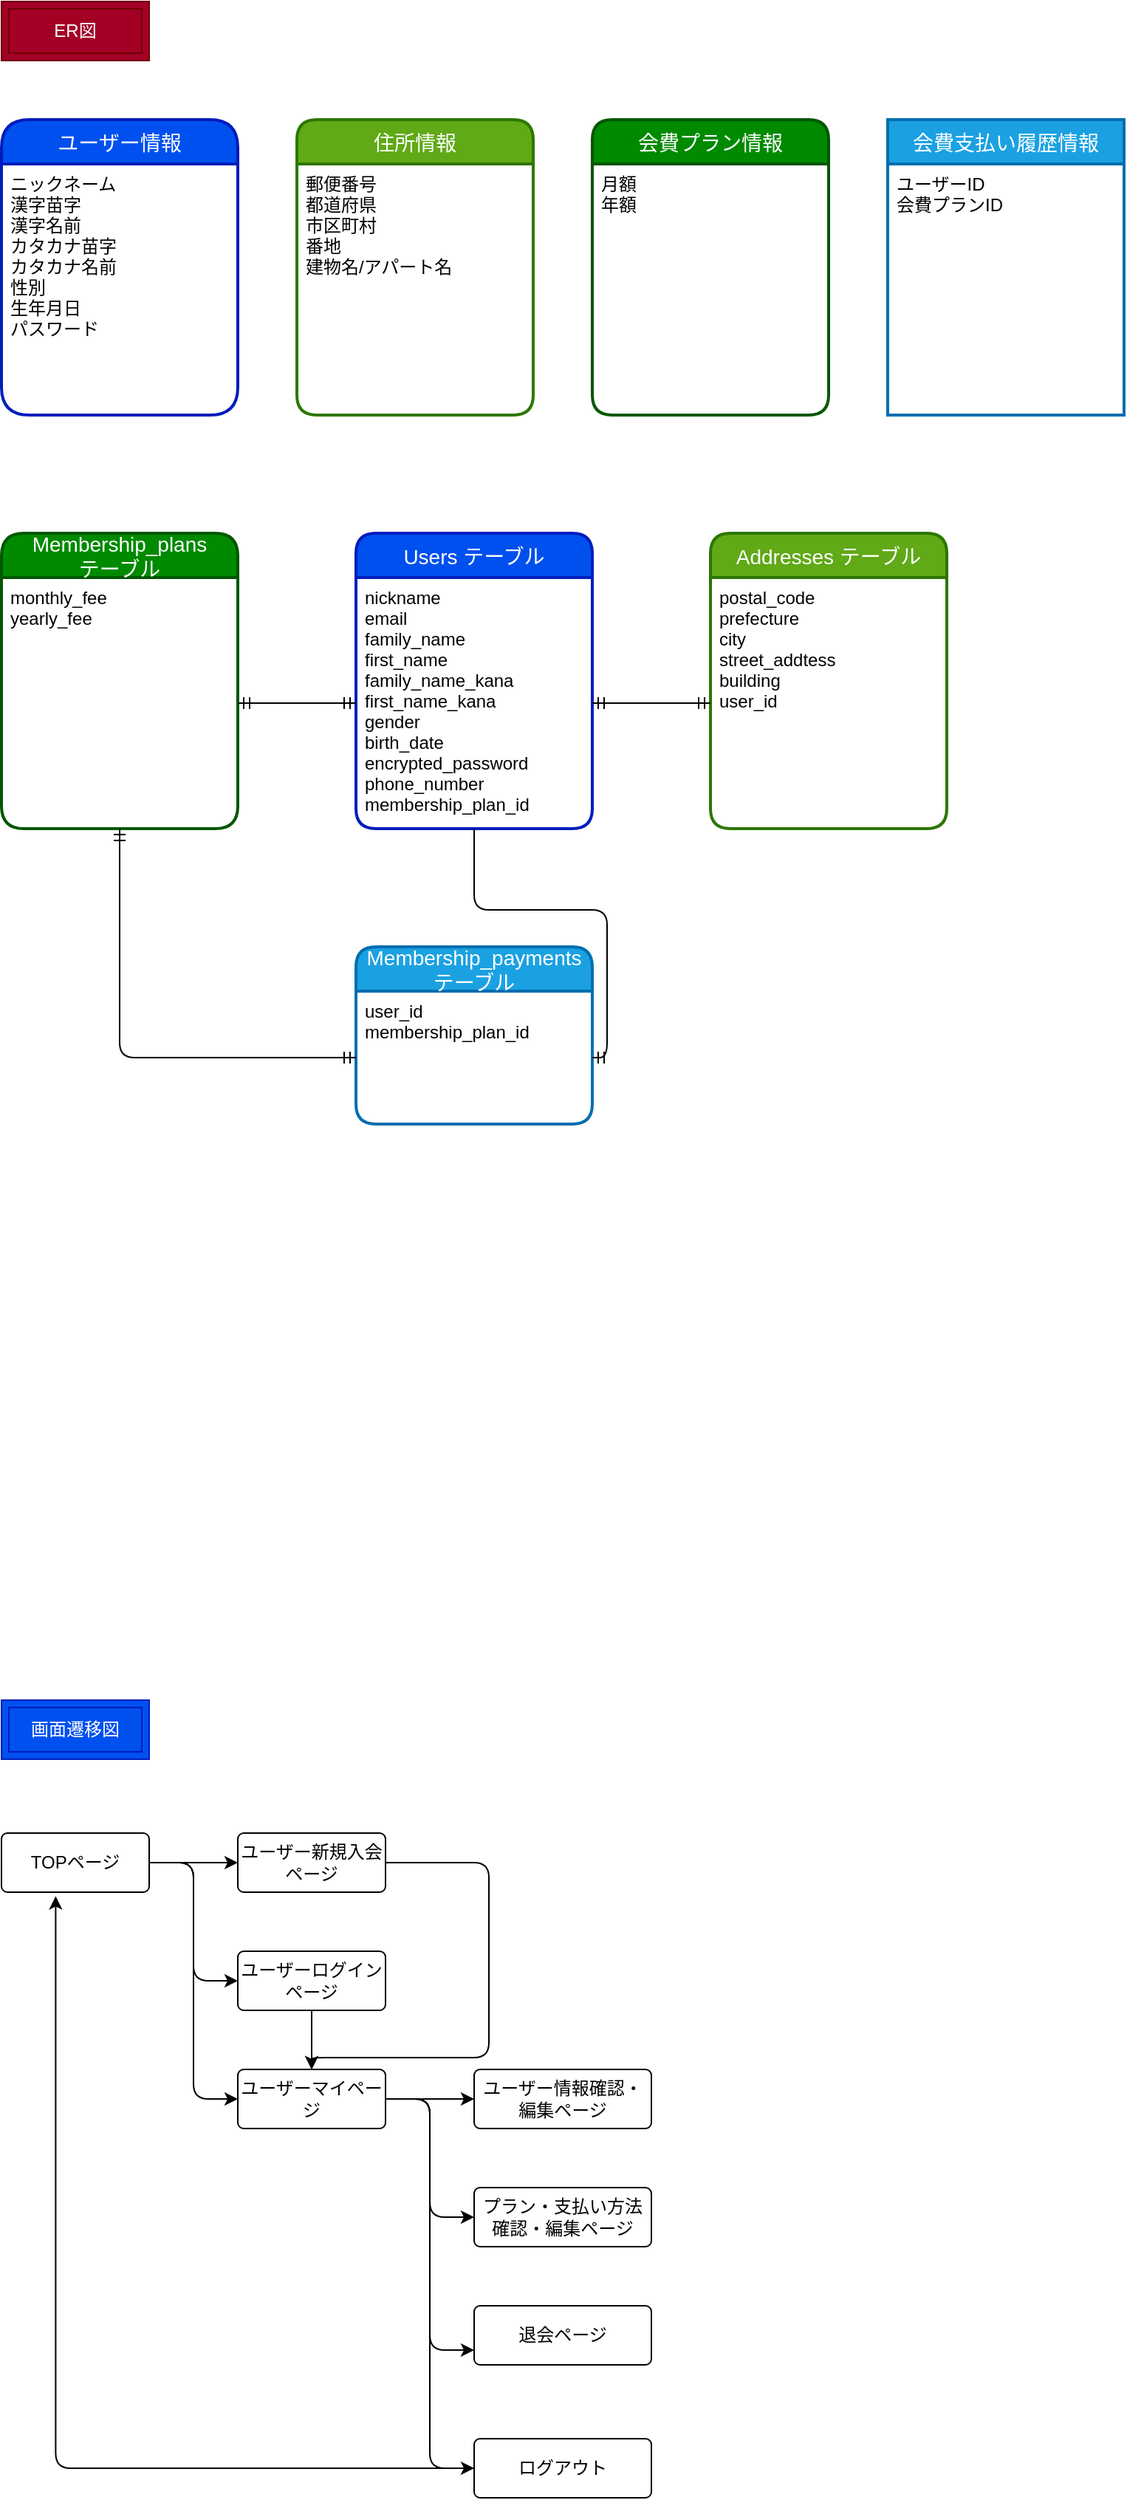 <mxfile>
    <diagram id="8muSIaTEP3tzejee536z" name="ページ1">
        <mxGraphModel dx="734" dy="462" grid="1" gridSize="10" guides="1" tooltips="1" connect="1" arrows="1" fold="1" page="1" pageScale="1" pageWidth="827" pageHeight="1169" math="0" shadow="0">
            <root>
                <mxCell id="0"/>
                <mxCell id="1" parent="0"/>
                <mxCell id="74" value="住所情報" style="swimlane;childLayout=stackLayout;horizontal=1;startSize=30;horizontalStack=0;rounded=1;fontSize=14;fontStyle=0;strokeWidth=2;resizeParent=0;resizeLast=1;shadow=0;dashed=0;align=center;fillColor=#60a917;fontColor=#ffffff;strokeColor=#2D7600;" vertex="1" parent="1">
                    <mxGeometry x="240" y="120" width="160" height="200" as="geometry"/>
                </mxCell>
                <mxCell id="75" value="郵便番号&#10;都道府県&#10;市区町村&#10;番地&#10;建物名/アパート名&#10;" style="align=left;strokeColor=none;fillColor=none;spacingLeft=4;fontSize=12;verticalAlign=top;resizable=0;rotatable=0;part=1;" vertex="1" parent="74">
                    <mxGeometry y="30" width="160" height="170" as="geometry"/>
                </mxCell>
                <mxCell id="76" value="ユーザー情報" style="swimlane;childLayout=stackLayout;horizontal=1;startSize=30;horizontalStack=0;rounded=1;fontSize=14;fontStyle=0;strokeWidth=2;resizeParent=0;resizeLast=1;shadow=0;dashed=0;align=center;fillColor=#0050ef;fontColor=#ffffff;strokeColor=#001DBC;arcSize=21;" vertex="1" parent="1">
                    <mxGeometry x="40" y="120" width="160" height="200" as="geometry"/>
                </mxCell>
                <mxCell id="77" value="ニックネーム&#10;漢字苗字&#10;漢字名前&#10;カタカナ苗字&#10;カタカナ名前&#10;性別&#10;生年月日&#10;パスワード&#10;" style="align=left;strokeColor=none;fillColor=none;spacingLeft=4;fontSize=12;verticalAlign=top;resizable=0;rotatable=0;part=1;" vertex="1" parent="76">
                    <mxGeometry y="30" width="160" height="170" as="geometry"/>
                </mxCell>
                <mxCell id="78" value="会費プラン情報" style="swimlane;childLayout=stackLayout;horizontal=1;startSize=30;horizontalStack=0;rounded=1;fontSize=14;fontStyle=0;strokeWidth=2;resizeParent=0;resizeLast=1;shadow=0;dashed=0;align=center;fillColor=#008a00;fontColor=#ffffff;strokeColor=#005700;" vertex="1" parent="1">
                    <mxGeometry x="440" y="120" width="160" height="200" as="geometry"/>
                </mxCell>
                <mxCell id="79" value="月額&#10;年額" style="align=left;strokeColor=none;fillColor=none;spacingLeft=4;fontSize=12;verticalAlign=top;resizable=0;rotatable=0;part=1;" vertex="1" parent="78">
                    <mxGeometry y="30" width="160" height="170" as="geometry"/>
                </mxCell>
                <mxCell id="80" value="会費支払い履歴情報" style="swimlane;childLayout=stackLayout;horizontal=1;startSize=30;horizontalStack=0;rounded=1;fontSize=14;fontStyle=0;strokeWidth=2;resizeParent=0;resizeLast=1;shadow=0;dashed=0;align=center;fillColor=#1ba1e2;fontColor=#ffffff;strokeColor=#006EAF;arcSize=0;" vertex="1" parent="1">
                    <mxGeometry x="640" y="120" width="160" height="200" as="geometry"/>
                </mxCell>
                <mxCell id="81" value="ユーザーID&#10;会費プランID" style="align=left;strokeColor=none;fillColor=none;spacingLeft=4;fontSize=12;verticalAlign=top;resizable=0;rotatable=0;part=1;" vertex="1" parent="80">
                    <mxGeometry y="30" width="160" height="170" as="geometry"/>
                </mxCell>
                <mxCell id="82" value="Users テーブル" style="swimlane;childLayout=stackLayout;horizontal=1;startSize=30;horizontalStack=0;rounded=1;fontSize=14;fontStyle=0;strokeWidth=2;resizeParent=0;resizeLast=1;shadow=0;dashed=0;align=center;fillColor=#0050ef;fontColor=#ffffff;strokeColor=#001DBC;" vertex="1" parent="1">
                    <mxGeometry x="280" y="400" width="160" height="200" as="geometry"/>
                </mxCell>
                <mxCell id="83" value="nickname&#10;email&#10;family_name&#10;first_name&#10;family_name_kana&#10;first_name_kana&#10;gender&#10;birth_date&#10;encrypted_password&#10;phone_number&#10;membership_plan_id" style="align=left;strokeColor=none;fillColor=none;spacingLeft=4;fontSize=12;verticalAlign=top;resizable=0;rotatable=0;part=1;" vertex="1" parent="82">
                    <mxGeometry y="30" width="160" height="170" as="geometry"/>
                </mxCell>
                <mxCell id="84" value="Addresses テーブル" style="swimlane;childLayout=stackLayout;horizontal=1;startSize=30;horizontalStack=0;rounded=1;fontSize=14;fontStyle=0;strokeWidth=2;resizeParent=0;resizeLast=1;shadow=0;dashed=0;align=center;fillColor=#60a917;fontColor=#ffffff;strokeColor=#2D7600;" vertex="1" parent="1">
                    <mxGeometry x="520" y="400" width="160" height="200" as="geometry"/>
                </mxCell>
                <mxCell id="85" value="postal_code&#10;prefecture&#10;city&#10;street_addtess&#10;building&#10;user_id&#10;" style="align=left;strokeColor=none;fillColor=none;spacingLeft=4;fontSize=12;verticalAlign=top;resizable=0;rotatable=0;part=1;" vertex="1" parent="84">
                    <mxGeometry y="30" width="160" height="170" as="geometry"/>
                </mxCell>
                <mxCell id="86" value="Membership_plans&#10;テーブル" style="swimlane;childLayout=stackLayout;horizontal=1;startSize=30;horizontalStack=0;rounded=1;fontSize=14;fontStyle=0;strokeWidth=2;resizeParent=0;resizeLast=1;shadow=0;dashed=0;align=center;fillColor=#008a00;fontColor=#ffffff;strokeColor=#005700;arcSize=17;" vertex="1" parent="1">
                    <mxGeometry x="40" y="400" width="160" height="200" as="geometry"/>
                </mxCell>
                <mxCell id="87" value="monthly_fee&#10;yearly_fee" style="align=left;strokeColor=none;fillColor=none;spacingLeft=4;fontSize=12;verticalAlign=top;resizable=0;rotatable=0;part=1;" vertex="1" parent="86">
                    <mxGeometry y="30" width="160" height="170" as="geometry"/>
                </mxCell>
                <mxCell id="88" value="Membership_payments &#10;テーブル" style="swimlane;childLayout=stackLayout;horizontal=1;startSize=30;horizontalStack=0;rounded=1;fontSize=14;fontStyle=0;strokeWidth=2;resizeParent=0;resizeLast=1;shadow=0;dashed=0;align=center;fillColor=#1ba1e2;fontColor=#ffffff;strokeColor=#006EAF;" vertex="1" parent="1">
                    <mxGeometry x="280" y="680" width="160" height="120" as="geometry"/>
                </mxCell>
                <mxCell id="89" value="user_id&#10;membership_plan_id" style="align=left;strokeColor=none;fillColor=none;spacingLeft=4;fontSize=12;verticalAlign=top;resizable=0;rotatable=0;part=1;" vertex="1" parent="88">
                    <mxGeometry y="30" width="160" height="90" as="geometry"/>
                </mxCell>
                <mxCell id="90" value="" style="fontSize=12;html=1;endArrow=ERmandOne;startArrow=ERmandOne;entryX=0;entryY=0.5;entryDx=0;entryDy=0;exitX=1;exitY=0.5;exitDx=0;exitDy=0;" edge="1" parent="1" source="83" target="85">
                    <mxGeometry width="100" height="100" relative="1" as="geometry">
                        <mxPoint x="180" y="740" as="sourcePoint"/>
                        <mxPoint x="280" y="640" as="targetPoint"/>
                    </mxGeometry>
                </mxCell>
                <mxCell id="91" value="" style="fontSize=12;html=1;endArrow=ERmandOne;startArrow=ERmandOne;entryX=0;entryY=0.5;entryDx=0;entryDy=0;exitX=1;exitY=0.5;exitDx=0;exitDy=0;" edge="1" parent="1" source="87" target="83">
                    <mxGeometry width="100" height="100" relative="1" as="geometry">
                        <mxPoint x="160" y="750" as="sourcePoint"/>
                        <mxPoint x="260" y="650" as="targetPoint"/>
                    </mxGeometry>
                </mxCell>
                <mxCell id="92" value="" style="edgeStyle=orthogonalEdgeStyle;fontSize=12;html=1;endArrow=ERmandOne;startArrow=ERmandOne;entryX=0;entryY=0.5;entryDx=0;entryDy=0;exitX=0.5;exitY=1;exitDx=0;exitDy=0;" edge="1" parent="1" source="87" target="89">
                    <mxGeometry width="100" height="100" relative="1" as="geometry">
                        <mxPoint x="140" y="830" as="sourcePoint"/>
                        <mxPoint x="240" y="730" as="targetPoint"/>
                    </mxGeometry>
                </mxCell>
                <mxCell id="93" style="edgeStyle=orthogonalEdgeStyle;html=1;exitX=1;exitY=0.5;exitDx=0;exitDy=0;entryX=0;entryY=0.5;entryDx=0;entryDy=0;" edge="1" parent="1" source="96" target="98">
                    <mxGeometry relative="1" as="geometry"/>
                </mxCell>
                <mxCell id="94" style="edgeStyle=orthogonalEdgeStyle;html=1;exitX=1;exitY=0.5;exitDx=0;exitDy=0;entryX=0;entryY=0.5;entryDx=0;entryDy=0;" edge="1" parent="1" source="96" target="100">
                    <mxGeometry relative="1" as="geometry"/>
                </mxCell>
                <mxCell id="95" style="edgeStyle=orthogonalEdgeStyle;html=1;exitX=1;exitY=0.5;exitDx=0;exitDy=0;entryX=0;entryY=0.5;entryDx=0;entryDy=0;" edge="1" parent="1" source="96" target="105">
                    <mxGeometry relative="1" as="geometry"/>
                </mxCell>
                <mxCell id="96" value="TOPページ" style="rounded=1;arcSize=10;whiteSpace=wrap;html=1;align=center;" vertex="1" parent="1">
                    <mxGeometry x="40" y="1280" width="100" height="40" as="geometry"/>
                </mxCell>
                <mxCell id="97" style="edgeStyle=orthogonalEdgeStyle;html=1;exitX=1;exitY=0.5;exitDx=0;exitDy=0;entryX=0.5;entryY=0;entryDx=0;entryDy=0;" edge="1" parent="1" source="98" target="105">
                    <mxGeometry relative="1" as="geometry">
                        <mxPoint x="250" y="1432" as="targetPoint"/>
                        <Array as="points">
                            <mxPoint x="370" y="1300"/>
                            <mxPoint x="370" y="1432"/>
                            <mxPoint x="250" y="1432"/>
                        </Array>
                    </mxGeometry>
                </mxCell>
                <mxCell id="98" value="ユーザー新規入会ページ" style="rounded=1;arcSize=10;whiteSpace=wrap;html=1;align=center;" vertex="1" parent="1">
                    <mxGeometry x="200" y="1280" width="100" height="40" as="geometry"/>
                </mxCell>
                <mxCell id="99" style="edgeStyle=orthogonalEdgeStyle;html=1;entryX=0.5;entryY=0;entryDx=0;entryDy=0;" edge="1" parent="1" source="100" target="105">
                    <mxGeometry relative="1" as="geometry"/>
                </mxCell>
                <mxCell id="100" value="ユーザーログインページ" style="rounded=1;arcSize=10;whiteSpace=wrap;html=1;align=center;" vertex="1" parent="1">
                    <mxGeometry x="200" y="1360" width="100" height="40" as="geometry"/>
                </mxCell>
                <mxCell id="101" style="edgeStyle=orthogonalEdgeStyle;html=1;exitX=1;exitY=0.5;exitDx=0;exitDy=0;entryX=0;entryY=0.5;entryDx=0;entryDy=0;" edge="1" parent="1" source="105" target="111">
                    <mxGeometry relative="1" as="geometry"/>
                </mxCell>
                <mxCell id="102" style="edgeStyle=orthogonalEdgeStyle;html=1;exitX=1;exitY=0.5;exitDx=0;exitDy=0;entryX=0;entryY=0.5;entryDx=0;entryDy=0;" edge="1" parent="1" source="105" target="106">
                    <mxGeometry relative="1" as="geometry"/>
                </mxCell>
                <mxCell id="103" style="edgeStyle=orthogonalEdgeStyle;html=1;exitX=1;exitY=0.5;exitDx=0;exitDy=0;entryX=0;entryY=0.5;entryDx=0;entryDy=0;" edge="1" parent="1" source="105" target="108">
                    <mxGeometry relative="1" as="geometry"/>
                </mxCell>
                <mxCell id="104" style="edgeStyle=orthogonalEdgeStyle;html=1;exitX=1;exitY=0.5;exitDx=0;exitDy=0;entryX=0;entryY=0.75;entryDx=0;entryDy=0;" edge="1" parent="1" source="105" target="109">
                    <mxGeometry relative="1" as="geometry"/>
                </mxCell>
                <mxCell id="105" value="ユーザーマイページ" style="rounded=1;arcSize=10;whiteSpace=wrap;html=1;align=center;" vertex="1" parent="1">
                    <mxGeometry x="200" y="1440" width="100" height="40" as="geometry"/>
                </mxCell>
                <mxCell id="106" value="ユーザー情報確認・編集ページ" style="rounded=1;arcSize=10;whiteSpace=wrap;html=1;align=center;" vertex="1" parent="1">
                    <mxGeometry x="360" y="1440" width="120" height="40" as="geometry"/>
                </mxCell>
                <mxCell id="107" value="" style="edgeStyle=orthogonalEdgeStyle;fontSize=12;html=1;endArrow=ERmandOne;exitX=0.5;exitY=1;exitDx=0;exitDy=0;entryX=1;entryY=0.5;entryDx=0;entryDy=0;" edge="1" parent="1" source="83" target="89">
                    <mxGeometry width="100" height="100" relative="1" as="geometry">
                        <mxPoint x="510" y="750" as="sourcePoint"/>
                        <mxPoint x="610" y="650" as="targetPoint"/>
                    </mxGeometry>
                </mxCell>
                <mxCell id="108" value="プラン・支払い方法確認・編集ページ" style="rounded=1;arcSize=10;whiteSpace=wrap;html=1;align=center;" vertex="1" parent="1">
                    <mxGeometry x="360" y="1520" width="120" height="40" as="geometry"/>
                </mxCell>
                <mxCell id="109" value="退会ページ" style="rounded=1;arcSize=10;whiteSpace=wrap;html=1;align=center;" vertex="1" parent="1">
                    <mxGeometry x="360" y="1600" width="120" height="40" as="geometry"/>
                </mxCell>
                <mxCell id="110" style="edgeStyle=orthogonalEdgeStyle;html=1;entryX=0.367;entryY=1.068;entryDx=0;entryDy=0;entryPerimeter=0;" edge="1" parent="1" source="111" target="96">
                    <mxGeometry relative="1" as="geometry"/>
                </mxCell>
                <mxCell id="111" value="ログアウト" style="rounded=1;arcSize=10;whiteSpace=wrap;html=1;align=center;" vertex="1" parent="1">
                    <mxGeometry x="360" y="1690" width="120" height="40" as="geometry"/>
                </mxCell>
                <mxCell id="112" value="" style="endArrow=none;html=1;rounded=0;exitX=0;exitY=0.5;exitDx=0;exitDy=0;" edge="1" parent="1" source="111">
                    <mxGeometry relative="1" as="geometry">
                        <mxPoint x="370" y="1629" as="sourcePoint"/>
                        <mxPoint x="320" y="1710" as="targetPoint"/>
                    </mxGeometry>
                </mxCell>
                <mxCell id="113" value="画面遷移図" style="shape=ext;margin=3;double=1;whiteSpace=wrap;html=1;align=center;fillColor=#0050ef;fontColor=#ffffff;strokeColor=#001DBC;" vertex="1" parent="1">
                    <mxGeometry x="40" y="1190" width="100" height="40" as="geometry"/>
                </mxCell>
                <mxCell id="114" value="ER図" style="shape=ext;margin=3;double=1;whiteSpace=wrap;html=1;align=center;fillColor=#a20025;fontColor=#ffffff;strokeColor=#6F0000;" vertex="1" parent="1">
                    <mxGeometry x="40" y="40" width="100" height="40" as="geometry"/>
                </mxCell>
            </root>
        </mxGraphModel>
    </diagram>
</mxfile>
